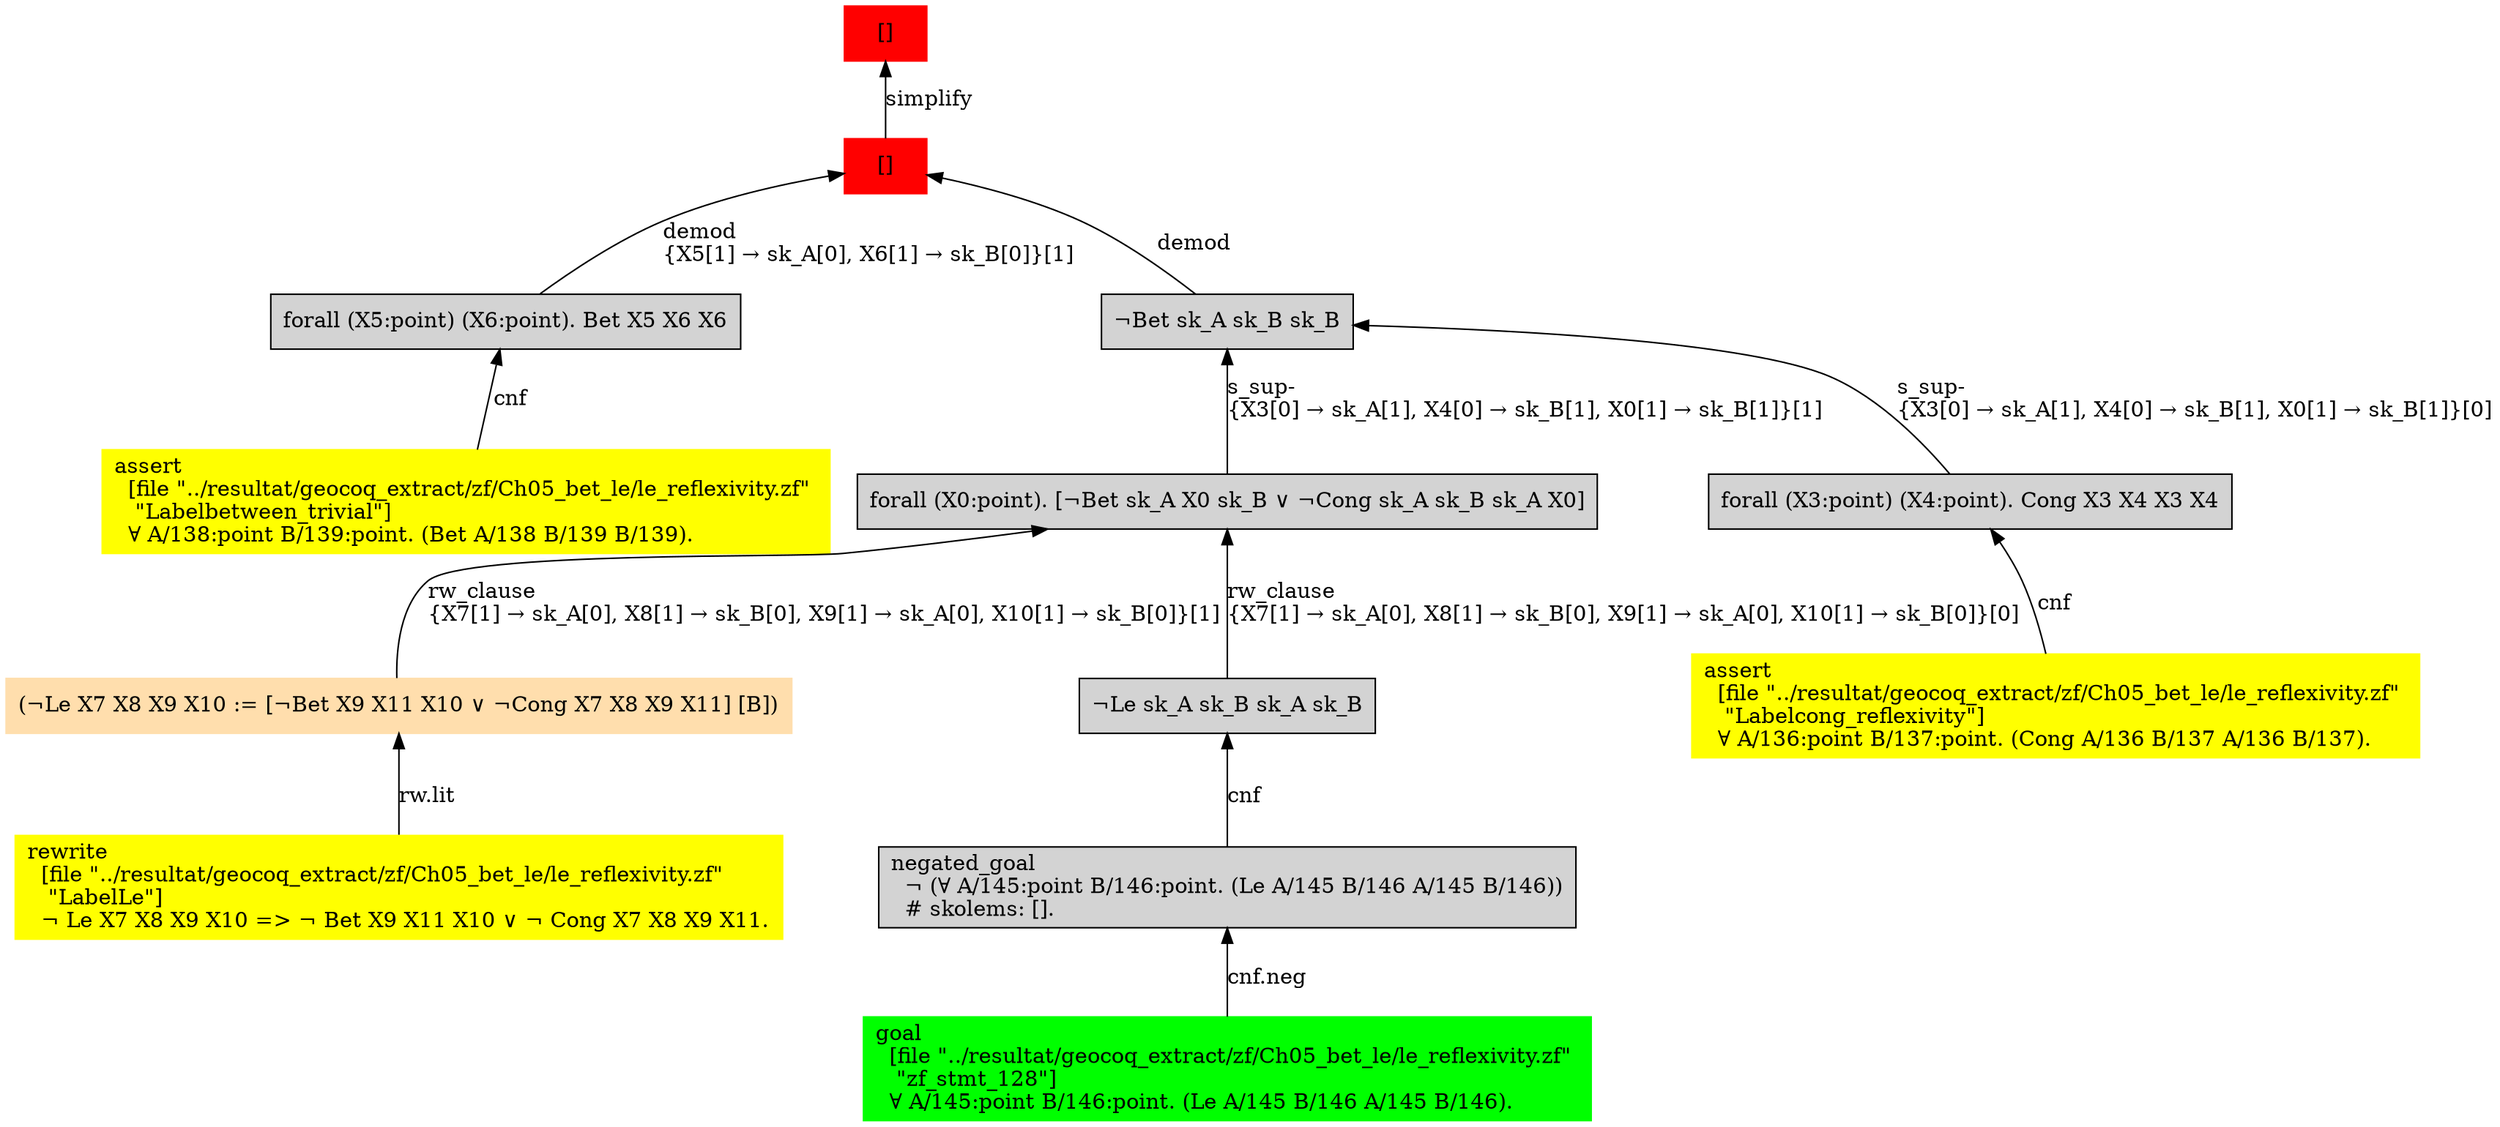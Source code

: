 digraph "unsat_graph" {
  vertex_0 [color=red, label="[]", shape=box, style=filled];
  vertex_0 -> vertex_1 [label="simplify", dir="back"];
  vertex_1 [color=red, label="[]", shape=box, style=filled];
  vertex_1 -> vertex_2 [label="demod\l\{X5[1] → sk_A[0], X6[1] → sk_B[0]\}[1]\l", dir="back"];
  vertex_2 [shape=box, label="forall (X5:point) (X6:point). Bet X5 X6 X6\l", style=filled];
  vertex_2 -> vertex_3 [label="cnf", dir="back"];
  vertex_3 [color=yellow, shape=box, label="assert\l  [file \"../resultat/geocoq_extract/zf/Ch05_bet_le/le_reflexivity.zf\" \l   \"Labelbetween_trivial\"]\l  ∀ A/138:point B/139:point. (Bet A/138 B/139 B/139).\l", style=filled];
  vertex_1 -> vertex_4 [label="demod", dir="back"];
  vertex_4 [shape=box, label="¬Bet sk_A sk_B sk_B\l", style=filled];
  vertex_4 -> vertex_5 [label="s_sup-\l\{X3[0] → sk_A[1], X4[0] → sk_B[1], X0[1] → sk_B[1]\}[1]\l", dir="back"];
  vertex_5 [shape=box, label="forall (X0:point). [¬Bet sk_A X0 sk_B ∨ ¬Cong sk_A sk_B sk_A X0]\l", style=filled];
  vertex_5 -> vertex_6 [label="rw_clause\l\{X7[1] → sk_A[0], X8[1] → sk_B[0], X9[1] → sk_A[0], X10[1] → sk_B[0]\}[1]\l", dir="back"];
  vertex_6 [color=navajowhite, shape=box, label="(¬Le X7 X8 X9 X10 := [¬Bet X9 X11 X10 ∨ ¬Cong X7 X8 X9 X11] [B])\l", style=filled];
  vertex_6 -> vertex_7 [label="rw.lit", dir="back"];
  vertex_7 [color=yellow, shape=box, label="rewrite\l  [file \"../resultat/geocoq_extract/zf/Ch05_bet_le/le_reflexivity.zf\" \l   \"LabelLe\"]\l  ¬ Le X7 X8 X9 X10 =\> ¬ Bet X9 X11 X10 ∨ ¬ Cong X7 X8 X9 X11.\l", style=filled];
  vertex_5 -> vertex_8 [label="rw_clause\l\{X7[1] → sk_A[0], X8[1] → sk_B[0], X9[1] → sk_A[0], X10[1] → sk_B[0]\}[0]\l", dir="back"];
  vertex_8 [shape=box, label="¬Le sk_A sk_B sk_A sk_B\l", style=filled];
  vertex_8 -> vertex_9 [label="cnf", dir="back"];
  vertex_9 [shape=box, label="negated_goal\l  ¬ (∀ A/145:point B/146:point. (Le A/145 B/146 A/145 B/146))\l  # skolems: [].\l", style=filled];
  vertex_9 -> vertex_10 [label="cnf.neg", dir="back"];
  vertex_10 [color=green, shape=box, label="goal\l  [file \"../resultat/geocoq_extract/zf/Ch05_bet_le/le_reflexivity.zf\" \l   \"zf_stmt_128\"]\l  ∀ A/145:point B/146:point. (Le A/145 B/146 A/145 B/146).\l", style=filled];
  vertex_4 -> vertex_11 [label="s_sup-\l\{X3[0] → sk_A[1], X4[0] → sk_B[1], X0[1] → sk_B[1]\}[0]\l", dir="back"];
  vertex_11 [shape=box, label="forall (X3:point) (X4:point). Cong X3 X4 X3 X4\l", style=filled];
  vertex_11 -> vertex_12 [label="cnf", dir="back"];
  vertex_12 [color=yellow, shape=box, label="assert\l  [file \"../resultat/geocoq_extract/zf/Ch05_bet_le/le_reflexivity.zf\" \l   \"Labelcong_reflexivity\"]\l  ∀ A/136:point B/137:point. (Cong A/136 B/137 A/136 B/137).\l", style=filled];
  }


